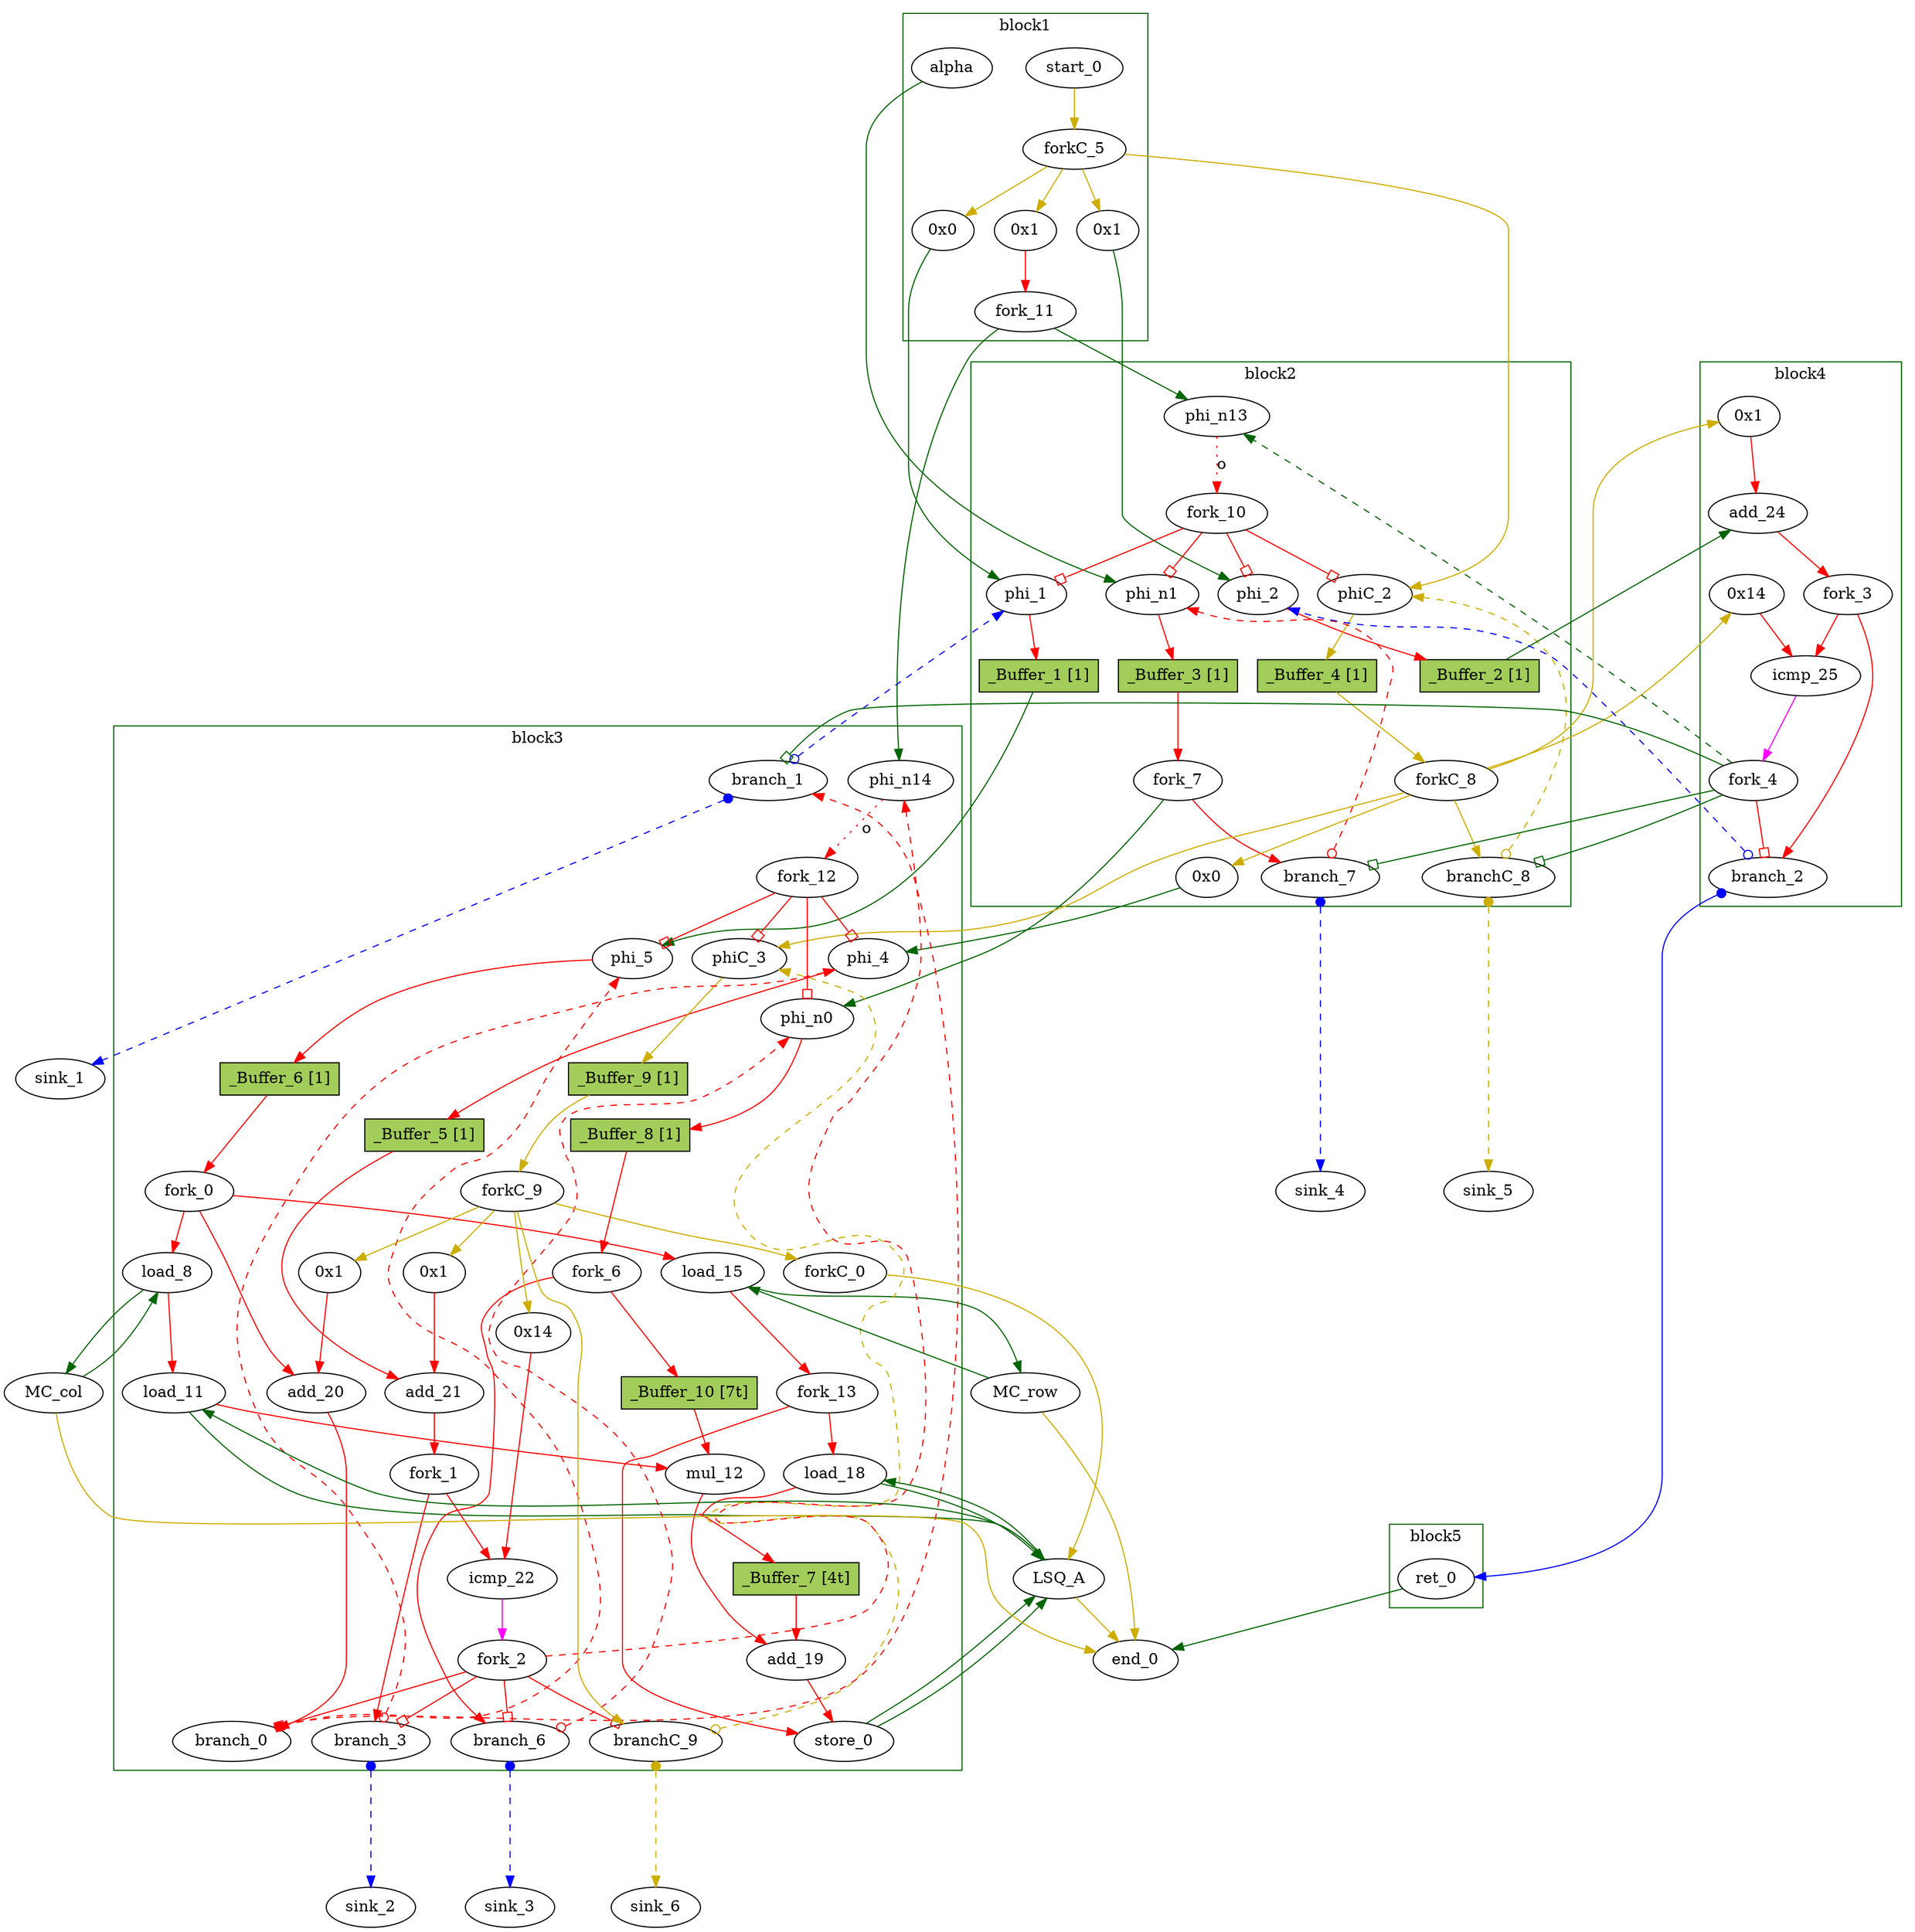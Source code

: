 // Number of blocks: 77
// Number of channels: 130
Digraph G {

  // Blocks
subgraph cluster_1 {
color = "darkgreen"
label = "block1"
  alpha [type=Entry, in="in1:32", out="out1:32", bbID = 1,  shape=oval];
  cst_0 [type=Constant, in="in1:32", out="out1:32", bbID = 1, value="0x0", label="0x0",  shape=oval];
  cst_1 [type=Constant, in="in1:32", out="out1:32", bbID = 1, value="0x1", label="0x1",  shape=oval];
  start_0 [type=Entry, in="in1:0", out="out1:0", bbID = 1,  shape=oval];
  cst_8 [type=Constant, in="in1:32", out="out1:32", bbID = 1, value="0x1", label="0x1",  shape=oval];
  forkC_5 [type=Fork, in="in1:0", out="out1:0 out2:0 out3:0 out4:0", bbID = 1,  shape=oval];
  fork_11 [type=Fork, in="in1:32", out="out1:32 out2:32", bbID = 1,  shape=oval];
}
subgraph cluster_2 {
color = "darkgreen"
label = "block2"
  phi_1 [type=Mux, in="in1?:1 in2:32 in3:32", out="out1:32", delay=0.366, bbID = 2,  shape=oval];
  phi_2 [type=Mux, in="in1?:1 in2:32 in3:32", out="out1:32", delay=0.366, bbID = 2,  shape=oval];
  cst_2 [type=Constant, in="in1:32", out="out1:32", bbID = 2, value="0x0", label="0x0",  shape=oval];
  phi_n1 [type=Mux, in="in1?:1 in2:32 in3:32", out="out1:32", delay=0.366, bbID = 2,  shape=oval];
  phiC_2 [type=Mux, in="in1?:1 in2:0 in3:0", out="out1:0", delay=0.166, bbID = 2,  shape=oval];
  phi_n13 [type=Merge, in="in1:32 in2:32*i", out="out1:32", delay=0.366, bbID = 2,  shape=oval];
  branch_7 [type=Branch, in="in1:32 in2?:1*i", out="out1+:32 out2-:32", bbID = 2,  shape=oval];
  branchC_8 [type=Branch, in="in1:0 in2?:1*i", out="out1+:0 out2-:0", bbID = 2,  shape=oval];
  fork_7 [type=Fork, in="in1:32", out="out1:32 out2:32", bbID = 2,  shape=oval];
  forkC_8 [type=Fork, in="in1:0", out="out1:0 out2:0 out3:0 out4:0 out5:0", bbID = 2,  shape=oval];
  fork_10 [type=Fork, in="in1:32", out="out1:32 out2:32 out3:32 out4:32", bbID = 2,  shape=oval];
  _Buffer_1 [type=Buffer, in="in1:32", out="out1:32", bbID = 2, slots=1, transparent=false, label="_Buffer_1 [1]",  shape=box, style=filled, fillcolor=darkolivegreen3, height = 0.4];
  _Buffer_2 [type=Buffer, in="in1:32", out="out1:32", bbID = 2, slots=1, transparent=false, label="_Buffer_2 [1]",  shape=box, style=filled, fillcolor=darkolivegreen3, height = 0.4];
  _Buffer_3 [type=Buffer, in="in1:32", out="out1:32", bbID = 2, slots=1, transparent=false, label="_Buffer_3 [1]",  shape=box, style=filled, fillcolor=darkolivegreen3, height = 0.4];
  _Buffer_4 [type=Buffer, in="in1:0", out="out1:0", bbID = 2, slots=1, transparent=false, label="_Buffer_4 [1]",  shape=box, style=filled, fillcolor=darkolivegreen3, height = 0.4];
}
subgraph cluster_3 {
color = "darkgreen"
label = "block3"
  phi_4 [type=Mux, in="in1?:1 in2:32 in3:32", out="out1:32", delay=0.366, bbID = 3,  shape=oval];
  phi_5 [type=Mux, in="in1?:1 in2:32 in3:32", out="out1:32", delay=0.366, bbID = 3,  shape=oval];
  load_8 [type=Operator, in="in1:32 in2:32", out="out1:32 out2:32", op = "mc_load_op", latency=2, bbID = 3, portID = 0, offset = 0, retimingDiff=2,  shape=oval];
  load_11 [type=Operator, in="in1:32 in2:32", out="out1:32 out2:32", op = "lsq_load_op", latency=5, bbID = 3, portID = 0, offset = 0, retimingDiff=5,  shape=oval];
  mul_12 [type=Operator, in="in1:32 in2:32", out="out1:32", op = "mul_op", latency=4, bbID = 3, retimingDiff=4,  shape=oval];
  load_15 [type=Operator, in="in1:32 in2:32", out="out1:32 out2:32", op = "mc_load_op", latency=2, bbID = 3, portID = 0, offset = 0, retimingDiff=2,  shape=oval];
  load_18 [type=Operator, in="in1:32 in2:32", out="out1:32 out2:32", op = "lsq_load_op", latency=5, bbID = 3, portID = 1, offset = 0, retimingDiff=5,  shape=oval];
  add_19 [type=Operator, in="in1:32 in2:32", out="out1:32", op = "add_op", delay=1.693, bbID = 3, retimingDiff=12,  shape=oval];
  store_0 [type=Operator, in="in1:32 in2:32", out="out1:32 out2:32", op = "lsq_store_op", bbID = 3, portID = 0, offset = 2,  shape=oval];
  cst_3 [type=Constant, in="in1:32", out="out1:32", bbID = 3, value="0x1", label="0x1", retimingDiff=1,  shape=oval];
  add_20 [type=Operator, in="in1:32 in2:32", out="out1:32", op = "add_op", delay=1.693, bbID = 3, retimingDiff=1,  shape=oval];
  cst_4 [type=Constant, in="in1:32", out="out1:32", bbID = 3, value="0x1", label="0x1", retimingDiff=1,  shape=oval];
  add_21 [type=Operator, in="in1:32 in2:32", out="out1:32", op = "add_op", delay=1.693, bbID = 3, retimingDiff=1,  shape=oval];
  cst_5 [type=Constant, in="in1:32", out="out1:32", bbID = 3, value="0x14", label="0x14", retimingDiff=1,  shape=oval];
  icmp_22 [type=Operator, in="in1:32 in2:32", out="out1:1", op = "icmp_ult_op", delay=1.53, bbID = 3, retimingDiff=1,  shape=oval];
  forkC_0 [type=Fork, in="in1:0", out="out1:0", bbID = 3, retimingDiff=1,  shape=oval];
  phi_n0 [type=Mux, in="in1?:1 in2:32 in3:32", out="out1:32", delay=0.366, bbID = 3,  shape=oval];
  phiC_3 [type=Mux, in="in1?:1 in2:0 in3:0", out="out1:0", delay=0.166, bbID = 3,  shape=oval];
  branch_0 [type=Branch, in="in1:32 in2?:1", out="out1+:32 out2-:32", bbID = 3, retimingDiff=1,  shape=oval];
  branch_1 [type=Branch, in="in1:32 in2?:1*i", out="out1+:32 out2-:32", bbID = 3,  shape=oval];
  branch_3 [type=Branch, in="in1:32 in2?:1*i", out="out1+:32 out2-:32", bbID = 3, retimingDiff=1,  shape=oval];
  phi_n14 [type=Merge, in="in1:32 in2:32*i", out="out1:32", delay=0.366, bbID = 3,  shape=oval];
  branch_6 [type=Branch, in="in1:32 in2?:1*i", out="out1+:32 out2-:32", bbID = 3, retimingDiff=1,  shape=oval];
  branchC_9 [type=Branch, in="in1:0 in2?:1*i", out="out1+:0 out2-:0", bbID = 3, retimingDiff=1,  shape=oval];
  fork_0 [type=Fork, in="in1:32", out="out1:32 out2:32 out3:32", bbID = 3, retimingDiff=1,  shape=oval];
  fork_1 [type=Fork, in="in1:32", out="out1:32 out2:32", bbID = 3, retimingDiff=1,  shape=oval];
  fork_2 [type=Fork, in="in1:32", out="out1:32 out2:32 out3:32 out4:32 out5:32", bbID = 3, retimingDiff=1,  shape=oval];
  fork_6 [type=Fork, in="in1:32", out="out1:32 out2:32", bbID = 3, retimingDiff=1,  shape=oval];
  forkC_9 [type=Fork, in="in1:0", out="out1:0 out2:0 out3:0 out4:0 out5:0", bbID = 3, retimingDiff=1,  shape=oval];
  fork_12 [type=Fork, in="in1:32", out="out1:32 out2:32 out3:32 out4:32", bbID = 3,  shape=oval];
  fork_13 [type=Fork, in="in1:32", out="out1:32 out2:32", bbID = 3, retimingDiff=3,  shape=oval];
  _Buffer_5 [type=Buffer, in="in1:32", out="out1:32", bbID = 3, slots=1, transparent=false, label="_Buffer_5 [1]",  shape=box, style=filled, fillcolor=darkolivegreen3, height = 0.4];
  _Buffer_6 [type=Buffer, in="in1:32", out="out1:32", bbID = 3, slots=1, transparent=false, label="_Buffer_6 [1]",  shape=box, style=filled, fillcolor=darkolivegreen3, height = 0.4];
  _Buffer_7 [type=Buffer, in="in1:32", out="out1:32", bbID = 3, slots=4, transparent=true, label="_Buffer_7 [4t]",  shape=box, style=filled, fillcolor=darkolivegreen3, height = 0.4];
  _Buffer_8 [type=Buffer, in="in1:32", out="out1:32", bbID = 3, slots=1, transparent=false, label="_Buffer_8 [1]",  shape=box, style=filled, fillcolor=darkolivegreen3, height = 0.4];
  _Buffer_9 [type=Buffer, in="in1:0", out="out1:0", bbID = 3, slots=1, transparent=false, label="_Buffer_9 [1]",  shape=box, style=filled, fillcolor=darkolivegreen3, height = 0.4];
  _Buffer_10 [type=Buffer, in="in1:32", out="out1:32", bbID = 3, slots=7, transparent=true, label="_Buffer_10 [7t]",  shape=box, style=filled, fillcolor=darkolivegreen3, height = 0.4];
}
subgraph cluster_4 {
color = "darkgreen"
label = "block4"
  cst_6 [type=Constant, in="in1:32", out="out1:32", bbID = 4, value="0x1", label="0x1",  shape=oval];
  add_24 [type=Operator, in="in1:32 in2:32", out="out1:32", op = "add_op", delay=1.693, bbID = 4,  shape=oval];
  cst_7 [type=Constant, in="in1:32", out="out1:32", bbID = 4, value="0x14", label="0x14",  shape=oval];
  icmp_25 [type=Operator, in="in1:32 in2:32", out="out1:1", op = "icmp_ult_op", delay=1.53, bbID = 4,  shape=oval];
  branch_2 [type=Branch, in="in1:32 in2?:1*i", out="out1+:32 out2-:32", bbID = 4,  shape=oval];
  fork_3 [type=Fork, in="in1:32", out="out1:32 out2:32", bbID = 4,  shape=oval];
  fork_4 [type=Fork, in="in1:32", out="out1:32 out2:32 out3:32 out4:32 out5:32", bbID = 4,  shape=oval];
}
subgraph cluster_5 {
color = "darkgreen"
label = "block5"
  ret_0 [type=Operator, in="in1:32", out="out1:32", op = "ret_op", bbID = 5,  shape=oval];
}
  LSQ_A [type=LSQ, in="in1:0*c0 in2:32*l0a in3:32*l1a in4:32*s0a in5:32*s0d", out="out1:32*l0d out2:32*l1d out3:0*e", bbID = 0, memory = "A", bbcount = 1, ldcount = 2, stcount = 1, fifoDepth = 16, numLoads = "{2}", numStores = "{1}", loadOffsets = "{{0;0;0;0;0;0;0;0;0;0;0;0;0;0;0;0}}", storeOffsets = "{{2;0;0;0;0;0;0;0;0;0;0;0;0;0;0;0}}", loadPorts = "{{0;1;0;0;0;0;0;0;0;0;0;0;0;0;0;0}}", storePorts = "{{0;0;0;0;0;0;0;0;0;0;0;0;0;0;0;0}}", ];
  MC_col [type=MC, in="in1:32*l0a", out="out1:32*l0d out2:0*e", bbID = 0, memory = "col", bbcount = 0, ldcount = 1, stcount = 0, ];
  MC_row [type=MC, in="in1:32*l0a", out="out1:32*l0d out2:0*e", bbID = 0, memory = "row", bbcount = 0, ldcount = 1, stcount = 0, ];
  sink_1 [type=Sink, in="in1:32", bbID = 0,  shape=oval];
  sink_2 [type=Sink, in="in1:32", bbID = 0,  shape=oval];
  sink_3 [type=Sink, in="in1:32", bbID = 0,  shape=oval];
  sink_4 [type=Sink, in="in1:32", bbID = 0,  shape=oval];
  sink_5 [type=Sink, in="in1:0", bbID = 0,  shape=oval];
  sink_6 [type=Sink, in="in1:0", bbID = 0,  shape=oval];
  end_0 [type=Exit, in="in1:0*e in2:0*e in3:0*e in4:32", out="out1:32", bbID = 0,  shape=oval];

  // Channels
  alpha -> phi_n1 [from=out1, to=in3, arrowhead=normal, color=darkgreen];
  cst_0 -> phi_1 [from=out1, to=in3, arrowhead=normal, color=darkgreen];
  cst_1 -> phi_2 [from=out1, to=in3, arrowhead=normal, color=darkgreen];
  start_0 -> forkC_5 [from=out1, to=in1, arrowhead=normal, color=gold3];
  cst_8 -> fork_11 [from=out1, to=in1, arrowhead=normal, color=red];
  forkC_5 -> cst_0 [from=out1, to=in1, arrowhead=normal, color=gold3];
  forkC_5 -> cst_1 [from=out2, to=in1, arrowhead=normal, color=gold3];
  forkC_5 -> cst_8 [from=out4, to=in1, arrowhead=normal, color=gold3];
  forkC_5 -> phiC_2 [from=out3, to=in3, arrowhead=normal, color=gold3];
  fork_11 -> phi_n13 [from=out1, to=in1, arrowhead=normal, color=darkgreen];
  fork_11 -> phi_n14 [from=out2, to=in1, arrowhead=normal, color=darkgreen];
  phi_1 -> _Buffer_1 [from=out1, to=in1, arrowhead=normal, color=red];
  phi_2 -> _Buffer_2 [from=out1, to=in1, arrowhead=normal, color=red];
  cst_2 -> phi_4 [from=out1, to=in3, arrowhead=normal, color=darkgreen];
  phi_n1 -> _Buffer_3 [from=out1, to=in1, arrowhead=normal, color=red];
  phiC_2 -> _Buffer_4 [from=out1, to=in1, arrowhead=normal, color=gold3];
  phi_n13 -> fork_10 [from=out1, to=in1, arrowhead=normal, color=red, slots=1, style=dotted, label="o", transparent=true];
  branch_7 -> phi_n1 [from=out2, to=in2, dir=both, arrowtail=odot, arrowhead=normal, color=red, constraint=false, style=dashed, minlen = 3];
  branch_7 -> sink_4 [from=out1, to=in1, dir=both, arrowtail=dot, arrowhead=normal, color=blue, style=dashed, minlen = 3];
  branchC_8 -> phiC_2 [from=out2, to=in2, dir=both, arrowtail=odot, arrowhead=normal, color=gold3, constraint=false, style=dashed, minlen = 3];
  branchC_8 -> sink_5 [from=out1, to=in1, dir=both, arrowtail=dot, arrowhead=normal, color=gold3, style=dashed, minlen = 3];
  fork_7 -> branch_7 [from=out2, to=in1, arrowhead=normal, color=red];
  fork_7 -> phi_n0 [from=out1, to=in3, arrowhead=normal, color=darkgreen];
  forkC_8 -> cst_2 [from=out1, to=in1, arrowhead=normal, color=gold3];
  forkC_8 -> branchC_8 [from=out2, to=in1, arrowhead=normal, color=gold3];
  forkC_8 -> phiC_3 [from=out3, to=in3, arrowhead=normal, color=gold3];
  forkC_8 -> cst_6 [from=out4, to=in1, arrowhead=normal, color=gold3];
  forkC_8 -> cst_7 [from=out5, to=in1, arrowhead=normal, color=gold3];
  fork_10 -> phi_1 [from=out1, to=in1, arrowhead=obox, color=red];
  fork_10 -> phi_2 [from=out2, to=in1, arrowhead=obox, color=red];
  fork_10 -> phi_n1 [from=out3, to=in1, arrowhead=obox, color=red];
  fork_10 -> phiC_2 [from=out4, to=in1, arrowhead=obox, color=red];
  phi_4 -> _Buffer_5 [from=out1, to=in1, arrowhead=normal, color=red];
  phi_5 -> _Buffer_6 [from=out1, to=in1, arrowhead=normal, color=red];
  load_8 -> load_11 [from=out1, to=in2, arrowhead=normal, color=red];
  load_8 -> MC_col [from=out2, to=in1, arrowhead=normal, color=darkgreen];
  load_11 -> mul_12 [from=out1, to=in1, arrowhead=normal, color=red];
  load_11 -> LSQ_A [from=out2, to=in2, arrowhead=normal, color=darkgreen];
  mul_12 -> add_19 [from=out1, to=in2, arrowhead=normal, color=red];
  load_15 -> fork_13 [from=out1, to=in1, arrowhead=normal, color=red];
  load_15 -> MC_row [from=out2, to=in1, arrowhead=normal, color=darkgreen];
  load_18 -> _Buffer_7 [from=out1, to=in1, arrowhead=normal, color=red];
  load_18 -> LSQ_A [from=out2, to=in3, arrowhead=normal, color=darkgreen];
  add_19 -> store_0 [from=out1, to=in1, arrowhead=normal, color=red];
  store_0 -> LSQ_A [from=out2, to=in4, arrowhead=normal, color=darkgreen];
  store_0 -> LSQ_A [from=out1, to=in5, arrowhead=normal, color=darkgreen];
  cst_3 -> add_20 [from=out1, to=in2, arrowhead=normal, color=red];
  add_20 -> branch_0 [from=out1, to=in1, arrowhead=normal, color=red];
  cst_4 -> add_21 [from=out1, to=in2, arrowhead=normal, color=red];
  add_21 -> fork_1 [from=out1, to=in1, arrowhead=normal, color=red];
  cst_5 -> icmp_22 [from=out1, to=in2, arrowhead=normal, color=red];
  icmp_22 -> fork_2 [from=out1, to=in1, arrowhead=normal, color=magenta];
  forkC_0 -> LSQ_A [from=out1, to=in1, arrowhead=normal, color=gold3];
  phi_n0 -> _Buffer_8 [from=out1, to=in1, arrowhead=normal, color=red];
  phiC_3 -> _Buffer_9 [from=out1, to=in1, arrowhead=normal, color=gold3];
  branch_0 -> phi_5 [from=out1, to=in2, dir=both, arrowtail=dot, arrowhead=normal, color=red, constraint=false, style=dashed, minlen = 3];
  branch_0 -> branch_1 [from=out2, to=in1, dir=both, arrowtail=odot, arrowhead=normal, color=red, constraint=false, style=dashed, minlen = 3];
  branch_1 -> phi_1 [from=out2, to=in2, dir=both, arrowtail=odot, arrowhead=normal, color=blue, style=dashed, minlen = 3];
  branch_1 -> sink_1 [from=out1, to=in1, dir=both, arrowtail=dot, arrowhead=normal, color=blue, style=dashed, minlen = 3];
  branch_3 -> phi_4 [from=out2, to=in2, dir=both, arrowtail=odot, arrowhead=normal, color=red, constraint=false, style=dashed, minlen = 3];
  branch_3 -> sink_2 [from=out1, to=in1, dir=both, arrowtail=dot, arrowhead=normal, color=blue, style=dashed, minlen = 3];
  phi_n14 -> fork_12 [from=out1, to=in1, arrowhead=normal, color=red, slots=1, style=dotted, label="o", transparent=true];
  branch_6 -> phi_n0 [from=out2, to=in2, dir=both, arrowtail=odot, arrowhead=normal, color=red, constraint=false, style=dashed, minlen = 3];
  branch_6 -> sink_3 [from=out1, to=in1, dir=both, arrowtail=dot, arrowhead=normal, color=blue, style=dashed, minlen = 3];
  branchC_9 -> phiC_3 [from=out2, to=in2, dir=both, arrowtail=odot, arrowhead=normal, color=gold3, constraint=false, style=dashed, minlen = 3];
  branchC_9 -> sink_6 [from=out1, to=in1, dir=both, arrowtail=dot, arrowhead=normal, color=gold3, style=dashed, minlen = 3];
  fork_0 -> load_8 [from=out2, to=in2, arrowhead=normal, color=red];
  fork_0 -> load_15 [from=out3, to=in2, arrowhead=normal, color=red];
  fork_0 -> add_20 [from=out1, to=in1, arrowhead=normal, color=red];
  fork_1 -> icmp_22 [from=out1, to=in1, arrowhead=normal, color=red];
  fork_1 -> branch_3 [from=out2, to=in1, arrowhead=normal, color=red];
  fork_2 -> branch_0 [from=out1, to=in2, arrowhead=obox, color=red];
  fork_2 -> branch_3 [from=out2, to=in2, arrowhead=obox, color=red];
  fork_2 -> phi_n14 [from=out3, to=in2, arrowhead=normal, color=red, constraint=false, style=dashed, minlen = 3];
  fork_2 -> branch_6 [from=out4, to=in2, arrowhead=obox, color=red];
  fork_2 -> branchC_9 [from=out5, to=in2, arrowhead=obox, color=red];
  fork_6 -> _Buffer_10 [from=out1, to=in1, arrowhead=normal, color=red];
  fork_6 -> branch_6 [from=out2, to=in1, arrowhead=normal, color=red];
  forkC_9 -> cst_3 [from=out1, to=in1, arrowhead=normal, color=gold3];
  forkC_9 -> cst_4 [from=out3, to=in1, arrowhead=normal, color=gold3];
  forkC_9 -> cst_5 [from=out4, to=in1, arrowhead=normal, color=gold3];
  forkC_9 -> forkC_0 [from=out5, to=in1, arrowhead=normal, color=gold3];
  forkC_9 -> branchC_9 [from=out2, to=in1, arrowhead=normal, color=gold3];
  fork_12 -> phi_4 [from=out1, to=in1, arrowhead=obox, color=red];
  fork_12 -> phi_5 [from=out2, to=in1, arrowhead=obox, color=red];
  fork_12 -> phi_n0 [from=out3, to=in1, arrowhead=obox, color=red];
  fork_12 -> phiC_3 [from=out4, to=in1, arrowhead=obox, color=red];
  fork_13 -> load_18 [from=out1, to=in2, arrowhead=normal, color=red];
  fork_13 -> store_0 [from=out2, to=in2, arrowhead=normal, color=red];
  cst_6 -> add_24 [from=out1, to=in2, arrowhead=normal, color=red];
  add_24 -> fork_3 [from=out1, to=in1, arrowhead=normal, color=red];
  cst_7 -> icmp_25 [from=out1, to=in2, arrowhead=normal, color=red];
  icmp_25 -> fork_4 [from=out1, to=in1, arrowhead=normal, color=magenta];
  branch_2 -> phi_2 [from=out2, to=in2, dir=both, arrowtail=odot, arrowhead=normal, color=blue, style=dashed, minlen = 3];
  branch_2 -> ret_0 [from=out1, to=in1, dir=both, arrowtail=dot, arrowhead=normal, color=blue];
  fork_3 -> icmp_25 [from=out1, to=in1, arrowhead=normal, color=red];
  fork_3 -> branch_2 [from=out2, to=in1, arrowhead=normal, color=red];
  fork_4 -> phi_n13 [from=out2, to=in2, arrowhead=normal, color=darkgreen, style=dashed, minlen = 3];
  fork_4 -> branch_7 [from=out4, to=in2, arrowhead=obox, color=darkgreen];
  fork_4 -> branchC_8 [from=out5, to=in2, arrowhead=obox, color=darkgreen];
  fork_4 -> branch_1 [from=out1, to=in2, arrowhead=obox, color=darkgreen];
  fork_4 -> branch_2 [from=out3, to=in2, arrowhead=obox, color=red];
  ret_0 -> end_0 [from=out1, to=in4, arrowhead=normal, color=darkgreen];
  LSQ_A -> load_11 [from=out1, to=in1, arrowhead=normal, color=darkgreen];
  LSQ_A -> load_18 [from=out2, to=in1, arrowhead=normal, color=darkgreen];
  LSQ_A -> end_0 [from=out3, to=in1, arrowhead=normal, color=gold3];
  MC_col -> load_8 [from=out1, to=in1, arrowhead=normal, color=darkgreen];
  MC_col -> end_0 [from=out2, to=in2, arrowhead=normal, color=gold3];
  MC_row -> load_15 [from=out1, to=in1, arrowhead=normal, color=darkgreen];
  MC_row -> end_0 [from=out2, to=in3, arrowhead=normal, color=gold3];
  _Buffer_1 -> phi_5 [from=out1, to=in3, arrowhead=normal, color=darkgreen];
  _Buffer_2 -> add_24 [from=out1, to=in1, arrowhead=normal, color=darkgreen];
  _Buffer_3 -> fork_7 [from=out1, to=in1, arrowhead=normal, color=red];
  _Buffer_4 -> forkC_8 [from=out1, to=in1, arrowhead=normal, color=gold3];
  _Buffer_5 -> add_21 [from=out1, to=in1, arrowhead=normal, color=red];
  _Buffer_6 -> fork_0 [from=out1, to=in1, arrowhead=normal, color=red];
  _Buffer_7 -> add_19 [from=out1, to=in1, arrowhead=normal, color=red];
  _Buffer_8 -> fork_6 [from=out1, to=in1, arrowhead=normal, color=red];
  _Buffer_9 -> forkC_9 [from=out1, to=in1, arrowhead=normal, color=gold3];
  _Buffer_10 -> mul_12 [from=out1, to=in2, arrowhead=normal, color=red];
}
